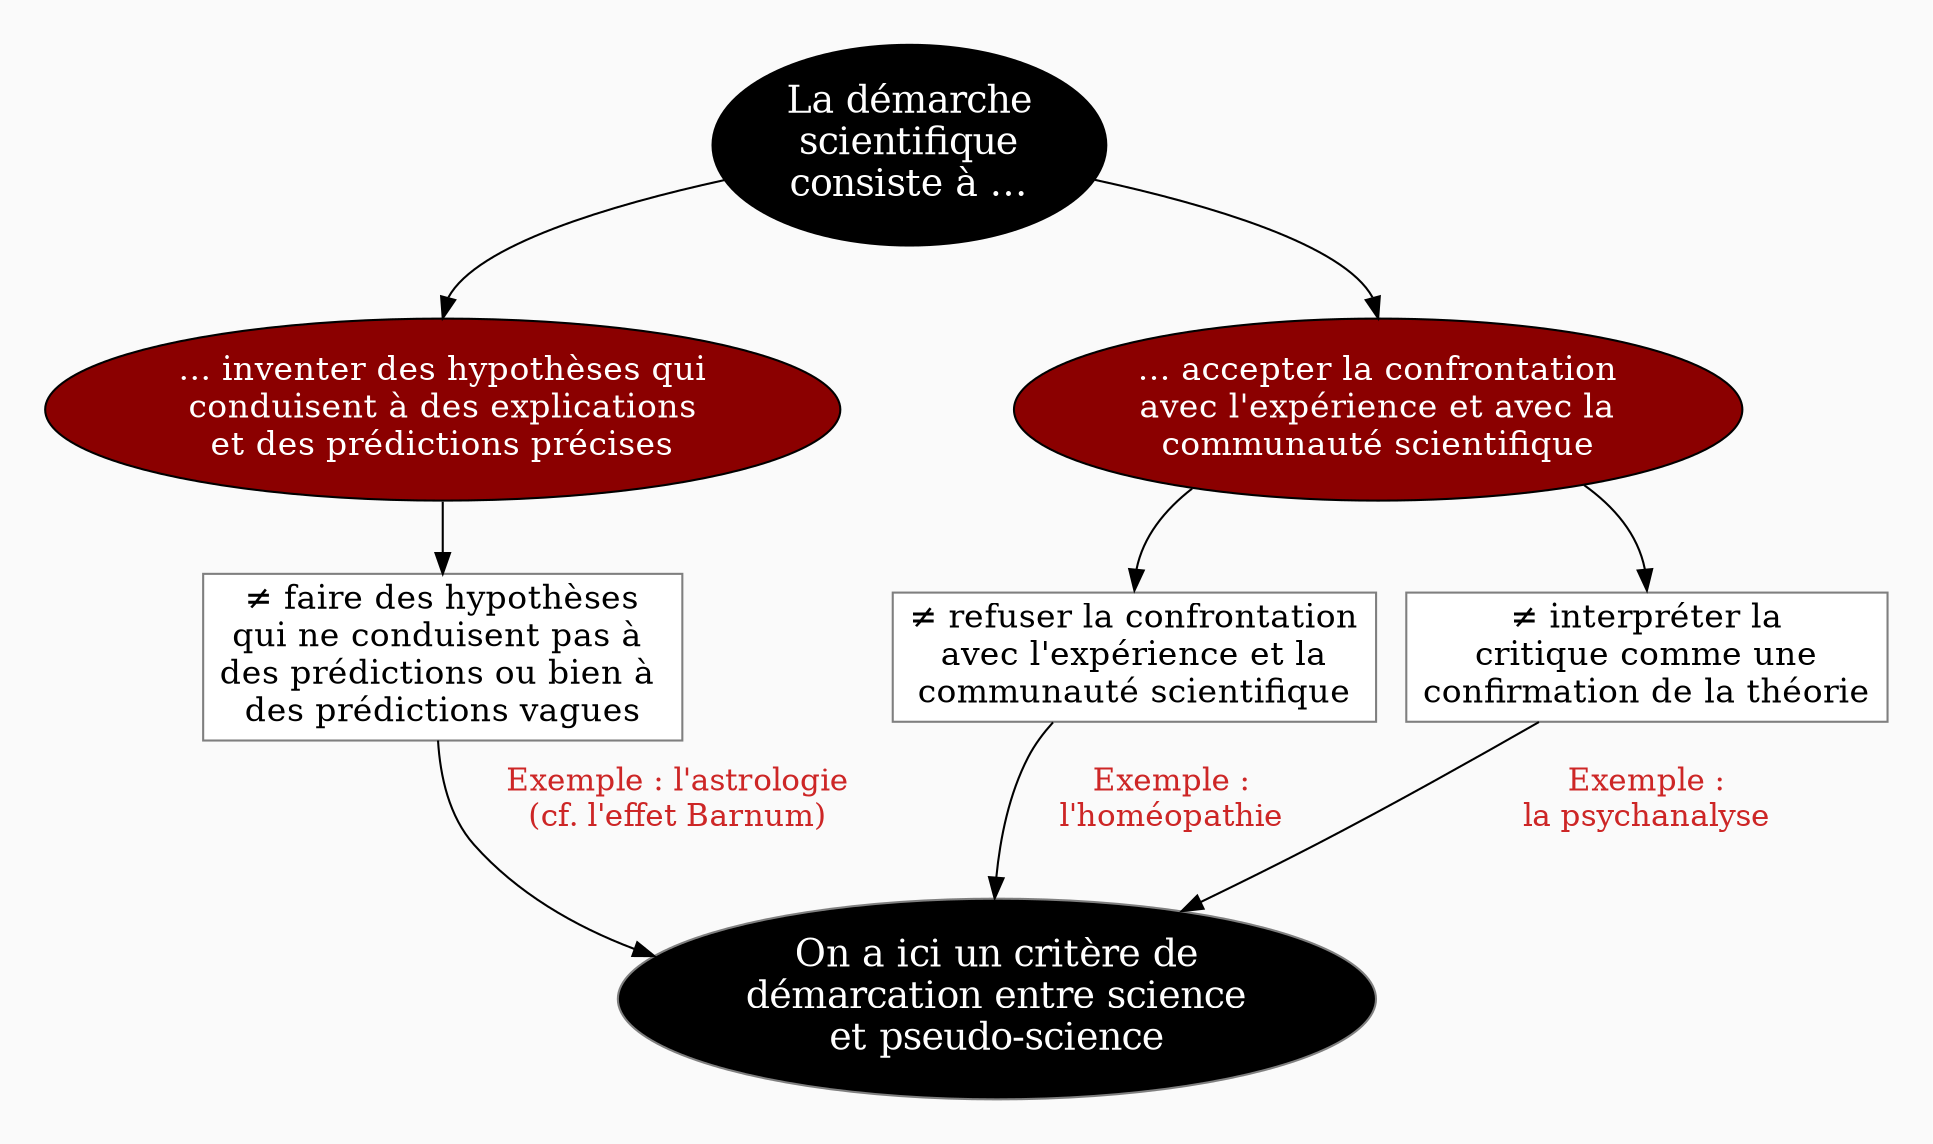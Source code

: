 digraph G {
// Template : diagram
// Usage : cours sur l'épistémologie
// Référence : Popper


//rankdir=LR
splines=true
//splines=curved
bgcolor=grey98
pad=0.3
style=filled
edge[minlen=4]
ranksep=0.1
nodesep=0.2 // valeur à changer ?

// NIVEAU 1
node[style=filled; fillcolor=12 ; fontcolor=white ; fontsize=18]
// a1[label=""]
a1[label="La démarche
scientifique
consiste à …"]



// NIVEAU 2
node[style=filled;fillcolor=red4;fontcolor=white; fontsize=16]
// b1[label=""]
a1->{
b1[label="… inventer des hypothèses qui
conduisent à des explications
et des prédictions précises"]    
b2[label="… accepter la confrontation
avec l'expérience et avec la
communauté scientifique"]
}[headport=n]
{rank=same;b1->b2[minlen=6;style=invis]}

// NIVEAU 3 (sans intermédiaire)
node [shape=box; style=filled;fillcolor=white;fontcolor=black;color=grey50]
// c1[label=""]
b1->c1[weight=10;minlen=4;headport=n]
c1[label="≠ faire des hypothèses
qui ne conduisent pas à 
des prédictions ou bien à 
des prédictions vagues"]
b2->c2[weight=2;minlen=4;headport=n]
b2->c3[minlen=4;headport=n]
c2[label="≠ refuser la confrontation
avec l'expérience et la
communauté scientifique"]

c3[label="≠ interpréter la
critique comme une
confirmation de la théorie"]
{c1;c2;c3}->a2
a2[style=filled; fillcolor=12 ; fontcolor=white ; fontsize=18;shape=oval]
a2[label="On a ici un critère de
démarcation entre science
et pseudo-science"]


// INTERMEDIAIRE AVANT NIVEAU 3
node[style=filled;fillcolor=grey78;shape=oval]
// [arrowhead=none]
// bc1[label=""]

// NIVEAU 3 (avec intermédiaire)
node[style="filled";fillcolor=white;shape=box;color=grey50]
// c1[label=""]

// NIVEAU 4
node[style="filled, rounded";fillcolor=white;shape=box;color=grey50]
// d1[label=""]


// ETIQUETTES EN ROUGE
node[shape=plaintext;fontcolor=firebrick3;fillcolor=grey98;fontsize=15]
// e1[label=< <B>= Titre</B><BR /><BR />Contenu<BR /> >]
// e1[label=""]
// ->e1[minlen=1;style=invis]

r1[label="Exemple : l'astrologie
(cf. l'effet Barnum)"]
c1->r1[minlen=1;style=invis]

r2[label="Exemple :
l'homéopathie"]
c2->r2[minlen=1;style=invis]

r3[label="Exemple :
la psychanalyse"]
c3->r3[minlen=1;style=invis]

// Remarques
node[color=blue;shape=box;style=filled;margin=0.07;fontcolor=black;fontsize=13]
edge[color=blue;arrowhead="none";xlabel="";style=dashed]
// r1[label=""]
// {rank=same;->r1}
// {rank=same;r1->[dir=back]}



}


